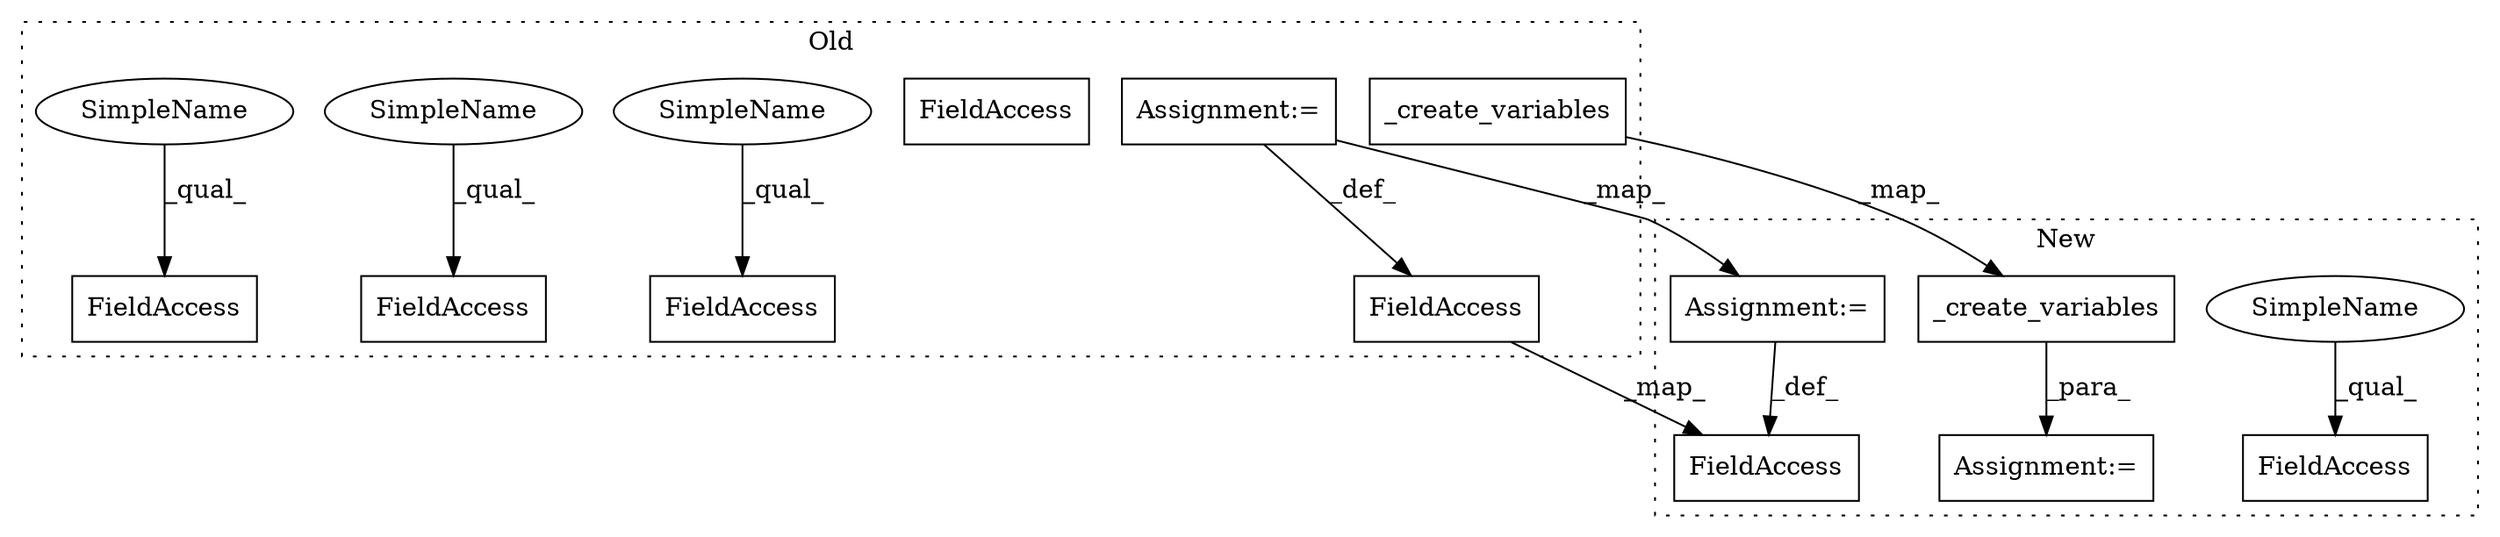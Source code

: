 digraph G {
subgraph cluster0 {
1 [label="_create_variables" a="32" s="84581" l="19" shape="box"];
3 [label="FieldAccess" a="22" s="85437" l="15" shape="box"];
5 [label="Assignment:=" a="7" s="85452" l="1" shape="box"];
7 [label="FieldAccess" a="22" s="84846" l="6" shape="box"];
9 [label="FieldAccess" a="22" s="84471" l="6" shape="box"];
10 [label="FieldAccess" a="22" s="84663" l="6" shape="box"];
11 [label="FieldAccess" a="22" s="84431" l="14" shape="box"];
13 [label="SimpleName" a="42" s="84663" l="4" shape="ellipse"];
14 [label="SimpleName" a="42" s="84846" l="4" shape="ellipse"];
15 [label="SimpleName" a="42" s="84471" l="4" shape="ellipse"];
label = "Old";
style="dotted";
}
subgraph cluster1 {
2 [label="_create_variables" a="32" s="82757" l="19" shape="box"];
4 [label="FieldAccess" a="22" s="83496" l="15" shape="box"];
6 [label="Assignment:=" a="7" s="83511" l="1" shape="box"];
8 [label="FieldAccess" a="22" s="82559" l="14" shape="box"];
12 [label="Assignment:=" a="7" s="82750" l="2" shape="box"];
16 [label="SimpleName" a="42" s="82559" l="4" shape="ellipse"];
label = "New";
style="dotted";
}
1 -> 2 [label="_map_"];
2 -> 12 [label="_para_"];
3 -> 4 [label="_map_"];
5 -> 6 [label="_map_"];
5 -> 3 [label="_def_"];
6 -> 4 [label="_def_"];
13 -> 10 [label="_qual_"];
14 -> 7 [label="_qual_"];
15 -> 9 [label="_qual_"];
16 -> 8 [label="_qual_"];
}